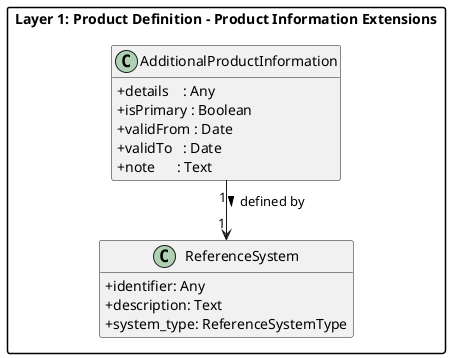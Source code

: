 @startuml ProductInformationExtensions

skinparam packageStyle rectangle
skinparam classAttributeIconSize 0
skinparam linetype ortho
skinparam nodesep 100
hide empty members

'    +schemaUri : Text          ' URL/URN to the payload schema
'    +schemaVersion? : Text     ' e.g., "1.0.0"
'    +schemaHash? : Text        ' checksum to pin exact content
'    +contentType? : Text       ' e.g., "application/schema+json"
'    +notes? : Text             ' optional human-readable usage

' === Layer 1: Abstract Core Model ===
package "Layer 1: Product Definition - Product Information Extensions" as PIE {



class ReferenceSystem {
  +identifier: Any
  +description: Text
  +system_type: ReferenceSystemType
}

' ReferenceSystem "1" --> "1" SchemaDescriptor : validates payload via >

'this represnts the piece of informaton added to the product e.g. a picture
'the picture is stored in the 'details' i.e. the payload. The data stored in here is
'validated against the reference system as well as the schema attached if any (the schema would be needed if
'the the dat type is terms of structure is not know upfront )

class "AdditionalProductInformation" as ExtensionDetails {
    +details    : Any
    +isPrimary : Boolean
    +validFrom : Date
    +validTo   : Date
    +note      : Text
  }

  '<b>Note:</b> used for information like rich media or 
  'contact information etc..

  ' Product "1" o-- "0..*" ExtensionDetails : has >
  ExtensionDetails "1" --> "1" ReferenceSystem : defined by >


}

@enduml

@startuml Darwin based Richmedia reference system
skinparam packageStyle rectangle
skinparam classAttributeIconSize 0
skinparam linetype ortho
skinparam nodesep 100
hide empty members

package "Layer 2: Rich Media Reference System to be used for product information extensions" as PIE {

class "RS_RichMedia" <<ReferenceSystem>> {
  +identifier = "RS_RICHMEDIA"
  +description = "Dublin Core metadata schema based description of rich media content https://dublincore.org"
  +system_type = Schema
}

class "RS_DarwinCore" <<ExternalReference>> {
  +authority = "DCMI"
  +link = "https://www.dublincore.org/specifications/dublin-core/dcmi-terms/"
  +description= "used namespaces: dcterms: http://purl.org/dc/terms/ and
    dctype:http://purl.org/dc/dcmitype/,"
}

/'
'SHACL based content validation thus would expect the content to be 
'validatd to be in SHACL format i.e the payload or details of the 
'additions product information using actually a hypotheticla service here
'This could be done using a schema based validation 
'/

class "DCServiceValidator" <<ServiceValidator>> {
 +endpoint = "https://validator.example.org/shacl/dwc-media\ntimeoutMs=5000"
}

RS_RichMedia --> RS_DarwinCore: defined by >
RS_DarwinCore --> DCServiceValidator: validated through >
}
@enduml


'Now we want to define some media content and link that up to a product and/or feature
@startuml example-darwincore

skinparam packageStyle rectangle
skinparam classAttributeIconSize 0
skinparam linetype ortho
skinparam nodesep 100
hide empty members

'use for rich media darwin core schemas
'instatiate the information extension model on layer 2 a a rich media 

package "Layer 3: Product Definition - Specific Product with Product Information Extensions" as PIE {
object "TransportProduct\nTP-FR-AF-CDG-JFK" as TP1 {
    schema = transport
    productID = TP-FR-AF-CDG-JFK
    supplierOperator = Air France
    modeOfTransport = Air
}

object "CDG-JFKPic" as PIC1 <<AdditionalProductInformation>>  {

    details : [
      "dcterms:identifier":"urn:img:af:cdg-jfk:a350-001",
      "dcterms:title":"AF CDG→JFK – A350 at Gate",
      "dcterms:license":CC-BY-4.0",
      "dcterms:format":"image/jpeg",
      "dwc:accessURI":"https://cdn.example/af/cdg-jfk/a350.jpg" ]
    isPrimary : yes
    validFrom : 01/02/2020
    validTo   : 31/21/2030
}

TP1 --> PIC1: has >

class "RS_RichMedia" as RS_DWC <<ReferenceSystem>> {
  +identifier = "RS_RICHMEDIA"
  +description = "Dublin Core metadata schema based description of rich media content https://dublincore.org"
  +system_type = Schema
}

PIC1 --> RS_DWC: definedBy >

/'
class "RS_DarwinCore" <<ExternalReference>> {
  +authority = "DCMI"
  +link = "https://www.dublincore.org/specifications/dublin-core/dcmi-terms/"
  +description= "used namespaces: dcterms: http://purl.org/dc/terms/ and
    dctype:http://purl.org/dc/dcmitype/,"
}

class "DCServiceValidator" <<ServiceValidator>> {
 +endpoint = "https://validator.example.org/shacl/dwc-media\ntimeoutMs=5000"
}

RS_DWC --> RS_DarwinCore: defined by >
RS_DarwinCore --> DCServiceValidator: validated through >
'/
}
@enduml